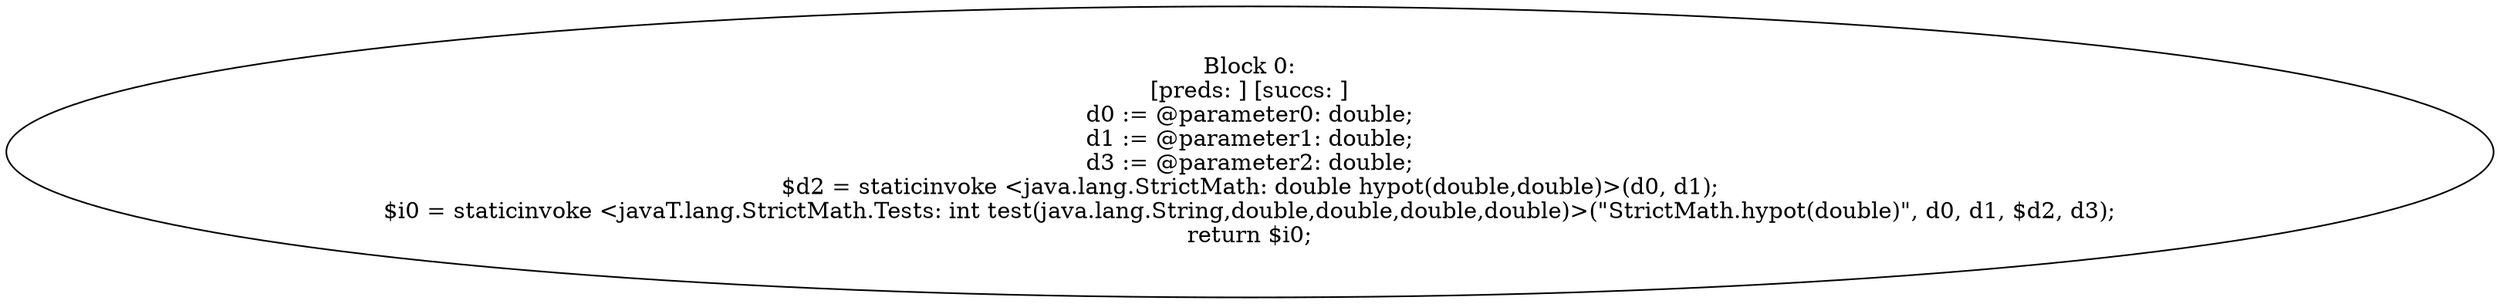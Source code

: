 digraph "unitGraph" {
    "Block 0:
[preds: ] [succs: ]
d0 := @parameter0: double;
d1 := @parameter1: double;
d3 := @parameter2: double;
$d2 = staticinvoke <java.lang.StrictMath: double hypot(double,double)>(d0, d1);
$i0 = staticinvoke <javaT.lang.StrictMath.Tests: int test(java.lang.String,double,double,double,double)>(\"StrictMath.hypot(double)\", d0, d1, $d2, d3);
return $i0;
"
}
